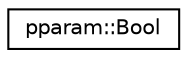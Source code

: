 digraph "Graphical Class Hierarchy"
{
 // LATEX_PDF_SIZE
  edge [fontname="Helvetica",fontsize="10",labelfontname="Helvetica",labelfontsize="10"];
  node [fontname="Helvetica",fontsize="10",shape=record];
  rankdir="LR";
  Node0 [label="pparam::Bool",height=0.2,width=0.4,color="black", fillcolor="white", style="filled",URL="$classpparam_1_1Bool.html",tooltip=" "];
}
